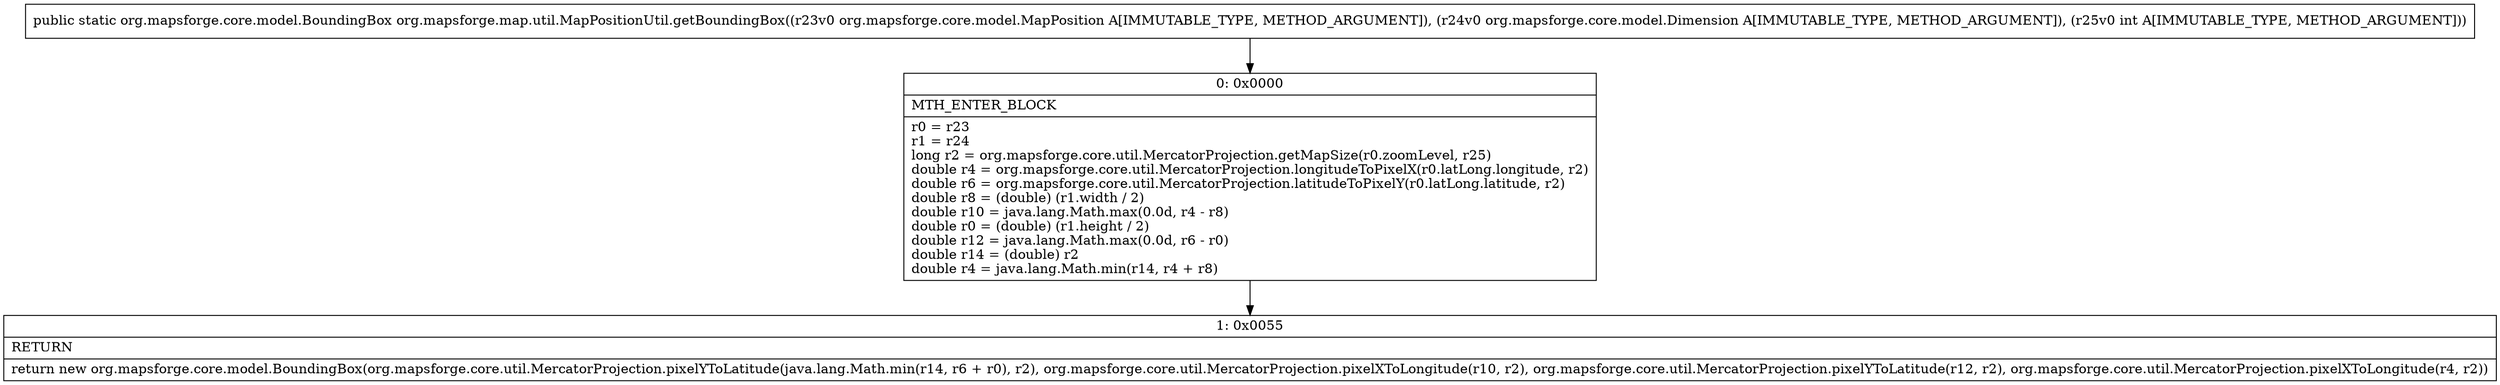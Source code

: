 digraph "CFG fororg.mapsforge.map.util.MapPositionUtil.getBoundingBox(Lorg\/mapsforge\/core\/model\/MapPosition;Lorg\/mapsforge\/core\/model\/Dimension;I)Lorg\/mapsforge\/core\/model\/BoundingBox;" {
Node_0 [shape=record,label="{0\:\ 0x0000|MTH_ENTER_BLOCK\l|r0 = r23\lr1 = r24\llong r2 = org.mapsforge.core.util.MercatorProjection.getMapSize(r0.zoomLevel, r25)\ldouble r4 = org.mapsforge.core.util.MercatorProjection.longitudeToPixelX(r0.latLong.longitude, r2)\ldouble r6 = org.mapsforge.core.util.MercatorProjection.latitudeToPixelY(r0.latLong.latitude, r2)\ldouble r8 = (double) (r1.width \/ 2)\ldouble r10 = java.lang.Math.max(0.0d, r4 \- r8)\ldouble r0 = (double) (r1.height \/ 2)\ldouble r12 = java.lang.Math.max(0.0d, r6 \- r0)\ldouble r14 = (double) r2\ldouble r4 = java.lang.Math.min(r14, r4 + r8)\l}"];
Node_1 [shape=record,label="{1\:\ 0x0055|RETURN\l|return new org.mapsforge.core.model.BoundingBox(org.mapsforge.core.util.MercatorProjection.pixelYToLatitude(java.lang.Math.min(r14, r6 + r0), r2), org.mapsforge.core.util.MercatorProjection.pixelXToLongitude(r10, r2), org.mapsforge.core.util.MercatorProjection.pixelYToLatitude(r12, r2), org.mapsforge.core.util.MercatorProjection.pixelXToLongitude(r4, r2))\l}"];
MethodNode[shape=record,label="{public static org.mapsforge.core.model.BoundingBox org.mapsforge.map.util.MapPositionUtil.getBoundingBox((r23v0 org.mapsforge.core.model.MapPosition A[IMMUTABLE_TYPE, METHOD_ARGUMENT]), (r24v0 org.mapsforge.core.model.Dimension A[IMMUTABLE_TYPE, METHOD_ARGUMENT]), (r25v0 int A[IMMUTABLE_TYPE, METHOD_ARGUMENT])) }"];
MethodNode -> Node_0;
Node_0 -> Node_1;
}

